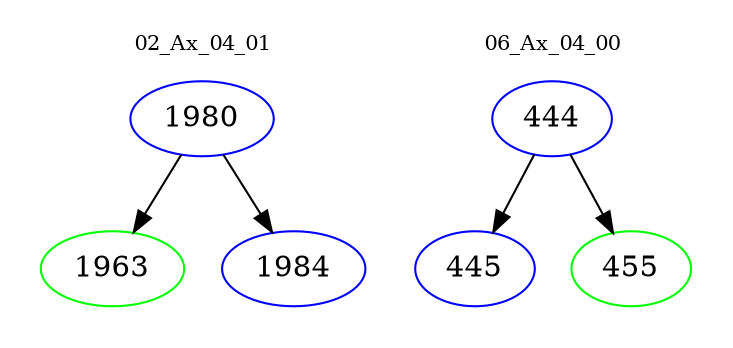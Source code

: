 digraph{
subgraph cluster_0 {
color = white
label = "02_Ax_04_01";
fontsize=10;
T0_1980 [label="1980", color="blue"]
T0_1980 -> T0_1963 [color="black"]
T0_1963 [label="1963", color="green"]
T0_1980 -> T0_1984 [color="black"]
T0_1984 [label="1984", color="blue"]
}
subgraph cluster_1 {
color = white
label = "06_Ax_04_00";
fontsize=10;
T1_444 [label="444", color="blue"]
T1_444 -> T1_445 [color="black"]
T1_445 [label="445", color="blue"]
T1_444 -> T1_455 [color="black"]
T1_455 [label="455", color="green"]
}
}
